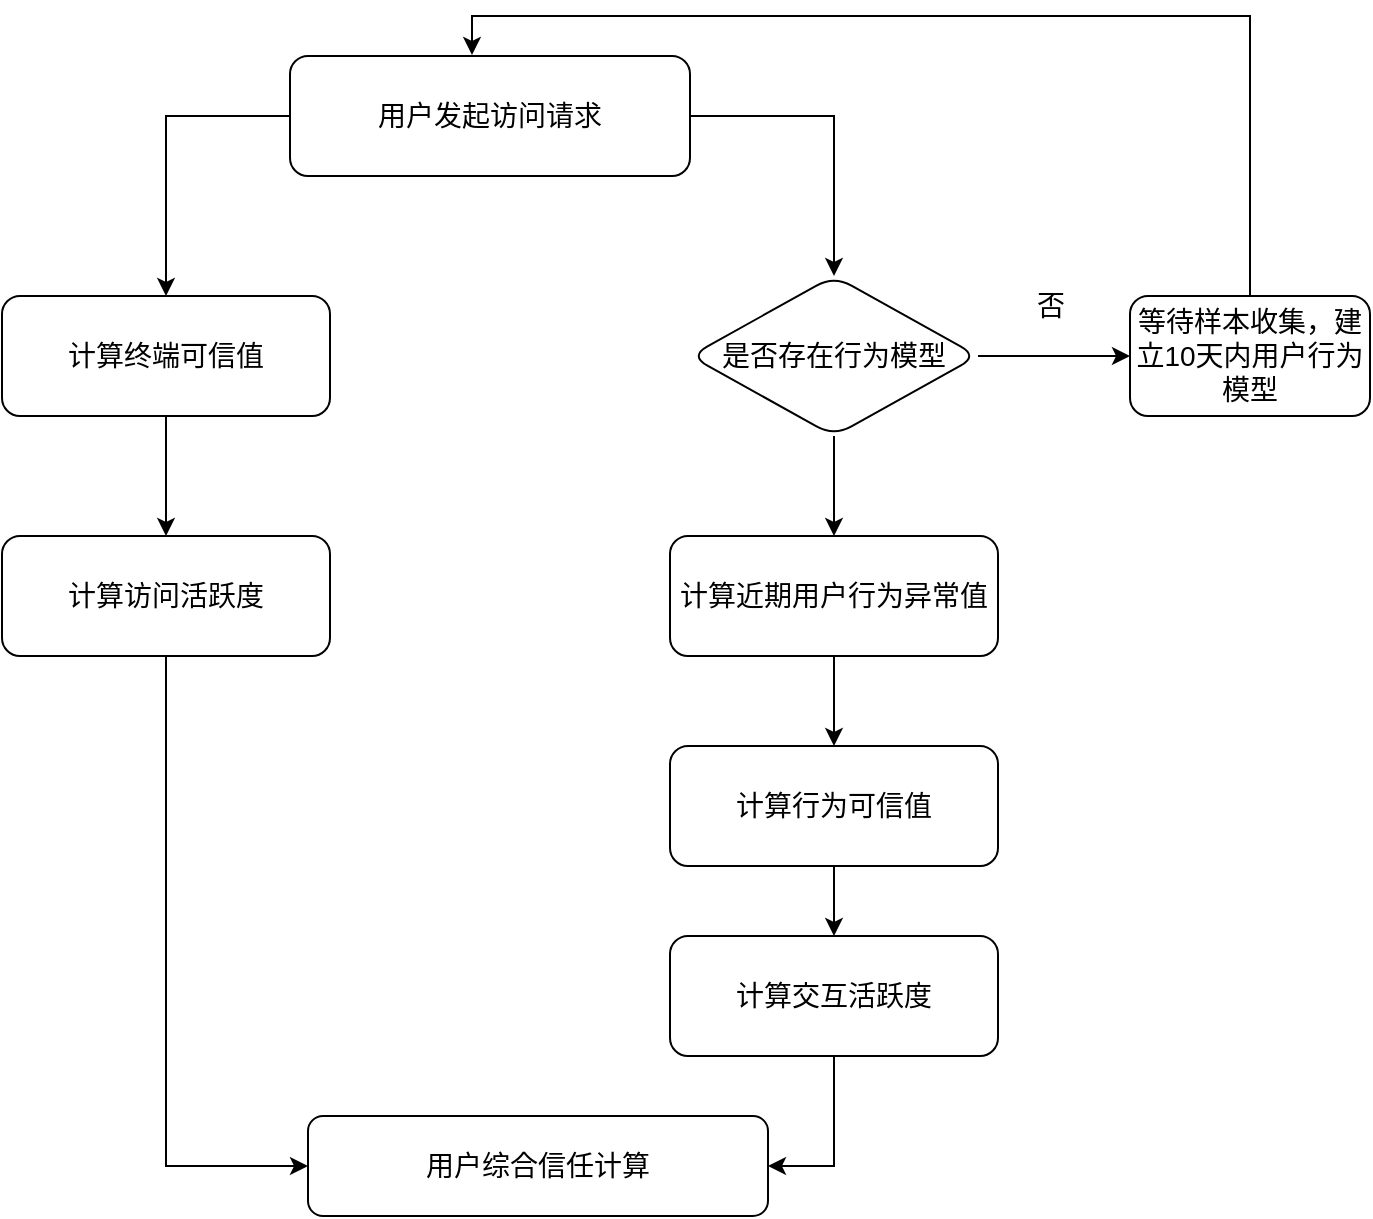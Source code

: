 <mxfile version="24.4.6" type="github">
  <diagram name="第 1 页" id="Z-73HVaenlI17Hd5q_95">
    <mxGraphModel dx="941" dy="479" grid="1" gridSize="10" guides="1" tooltips="1" connect="1" arrows="1" fold="1" page="1" pageScale="1" pageWidth="827" pageHeight="1169" math="0" shadow="0">
      <root>
        <mxCell id="0" />
        <mxCell id="1" parent="0" />
        <mxCell id="luoMHh0EGFbuEYLShBRK-7" style="edgeStyle=orthogonalEdgeStyle;rounded=0;orthogonalLoop=1;jettySize=auto;html=1;entryX=0.5;entryY=0;entryDx=0;entryDy=0;fontSize=14;" edge="1" parent="1" source="luoMHh0EGFbuEYLShBRK-1" target="luoMHh0EGFbuEYLShBRK-2">
          <mxGeometry relative="1" as="geometry">
            <Array as="points">
              <mxPoint x="228" y="240" />
            </Array>
          </mxGeometry>
        </mxCell>
        <mxCell id="luoMHh0EGFbuEYLShBRK-9" value="" style="edgeStyle=orthogonalEdgeStyle;rounded=0;orthogonalLoop=1;jettySize=auto;html=1;fontSize=14;" edge="1" parent="1" source="luoMHh0EGFbuEYLShBRK-1" target="luoMHh0EGFbuEYLShBRK-8">
          <mxGeometry relative="1" as="geometry">
            <Array as="points">
              <mxPoint x="562" y="240" />
            </Array>
          </mxGeometry>
        </mxCell>
        <mxCell id="luoMHh0EGFbuEYLShBRK-1" value="用户发起访问请求" style="rounded=1;whiteSpace=wrap;html=1;fontSize=14;" vertex="1" parent="1">
          <mxGeometry x="290" y="210" width="200" height="60" as="geometry" />
        </mxCell>
        <mxCell id="luoMHh0EGFbuEYLShBRK-18" value="" style="edgeStyle=orthogonalEdgeStyle;rounded=0;orthogonalLoop=1;jettySize=auto;html=1;fontSize=14;" edge="1" parent="1" source="luoMHh0EGFbuEYLShBRK-2" target="luoMHh0EGFbuEYLShBRK-17">
          <mxGeometry relative="1" as="geometry" />
        </mxCell>
        <mxCell id="luoMHh0EGFbuEYLShBRK-2" value="计算终端可信值" style="rounded=1;whiteSpace=wrap;html=1;fontSize=14;" vertex="1" parent="1">
          <mxGeometry x="146" y="330" width="164" height="60" as="geometry" />
        </mxCell>
        <mxCell id="luoMHh0EGFbuEYLShBRK-16" value="" style="edgeStyle=orthogonalEdgeStyle;rounded=0;orthogonalLoop=1;jettySize=auto;html=1;fontSize=14;" edge="1" parent="1" source="luoMHh0EGFbuEYLShBRK-3" target="luoMHh0EGFbuEYLShBRK-15">
          <mxGeometry relative="1" as="geometry" />
        </mxCell>
        <mxCell id="luoMHh0EGFbuEYLShBRK-3" value="计算近期用户行为异常值" style="rounded=1;whiteSpace=wrap;html=1;fontSize=14;" vertex="1" parent="1">
          <mxGeometry x="480" y="450" width="164" height="60" as="geometry" />
        </mxCell>
        <mxCell id="luoMHh0EGFbuEYLShBRK-11" value="" style="edgeStyle=orthogonalEdgeStyle;rounded=0;orthogonalLoop=1;jettySize=auto;html=1;fontSize=14;" edge="1" parent="1" source="luoMHh0EGFbuEYLShBRK-8" target="luoMHh0EGFbuEYLShBRK-10">
          <mxGeometry relative="1" as="geometry" />
        </mxCell>
        <mxCell id="luoMHh0EGFbuEYLShBRK-14" value="" style="edgeStyle=orthogonalEdgeStyle;rounded=0;orthogonalLoop=1;jettySize=auto;html=1;fontSize=14;" edge="1" parent="1" source="luoMHh0EGFbuEYLShBRK-8" target="luoMHh0EGFbuEYLShBRK-3">
          <mxGeometry relative="1" as="geometry" />
        </mxCell>
        <mxCell id="luoMHh0EGFbuEYLShBRK-8" value="是否存在行为模型" style="rhombus;whiteSpace=wrap;html=1;rounded=1;fontSize=14;" vertex="1" parent="1">
          <mxGeometry x="490" y="320" width="144" height="80" as="geometry" />
        </mxCell>
        <mxCell id="luoMHh0EGFbuEYLShBRK-10" value="等待样本收集，建立10天内用户行为模型" style="whiteSpace=wrap;html=1;rounded=1;fontSize=14;" vertex="1" parent="1">
          <mxGeometry x="710" y="330" width="120" height="60" as="geometry" />
        </mxCell>
        <mxCell id="luoMHh0EGFbuEYLShBRK-12" value="否" style="text;html=1;align=center;verticalAlign=middle;resizable=0;points=[];autosize=1;strokeColor=none;fillColor=none;fontSize=14;" vertex="1" parent="1">
          <mxGeometry x="650" y="320" width="40" height="30" as="geometry" />
        </mxCell>
        <mxCell id="luoMHh0EGFbuEYLShBRK-20" value="" style="edgeStyle=orthogonalEdgeStyle;rounded=0;orthogonalLoop=1;jettySize=auto;html=1;fontSize=14;" edge="1" parent="1" source="luoMHh0EGFbuEYLShBRK-15" target="luoMHh0EGFbuEYLShBRK-19">
          <mxGeometry relative="1" as="geometry" />
        </mxCell>
        <mxCell id="luoMHh0EGFbuEYLShBRK-15" value="计算行为可信值" style="rounded=1;whiteSpace=wrap;html=1;fontSize=14;" vertex="1" parent="1">
          <mxGeometry x="480" y="555" width="164" height="60" as="geometry" />
        </mxCell>
        <mxCell id="luoMHh0EGFbuEYLShBRK-24" style="edgeStyle=orthogonalEdgeStyle;rounded=0;orthogonalLoop=1;jettySize=auto;html=1;entryX=0;entryY=0.5;entryDx=0;entryDy=0;fontSize=14;" edge="1" parent="1" source="luoMHh0EGFbuEYLShBRK-17" target="luoMHh0EGFbuEYLShBRK-22">
          <mxGeometry relative="1" as="geometry" />
        </mxCell>
        <mxCell id="luoMHh0EGFbuEYLShBRK-17" value="计算访问活跃度" style="rounded=1;whiteSpace=wrap;html=1;fontSize=14;" vertex="1" parent="1">
          <mxGeometry x="146" y="450" width="164" height="60" as="geometry" />
        </mxCell>
        <mxCell id="luoMHh0EGFbuEYLShBRK-23" style="edgeStyle=orthogonalEdgeStyle;rounded=0;orthogonalLoop=1;jettySize=auto;html=1;entryX=1;entryY=0.5;entryDx=0;entryDy=0;fontSize=14;" edge="1" parent="1" source="luoMHh0EGFbuEYLShBRK-19" target="luoMHh0EGFbuEYLShBRK-22">
          <mxGeometry relative="1" as="geometry" />
        </mxCell>
        <mxCell id="luoMHh0EGFbuEYLShBRK-19" value="计算交互活跃度" style="rounded=1;whiteSpace=wrap;html=1;fontSize=14;" vertex="1" parent="1">
          <mxGeometry x="480" y="650" width="164" height="60" as="geometry" />
        </mxCell>
        <mxCell id="luoMHh0EGFbuEYLShBRK-21" style="edgeStyle=orthogonalEdgeStyle;rounded=0;orthogonalLoop=1;jettySize=auto;html=1;entryX=0.455;entryY=-0.009;entryDx=0;entryDy=0;entryPerimeter=0;fontSize=14;" edge="1" parent="1" source="luoMHh0EGFbuEYLShBRK-10" target="luoMHh0EGFbuEYLShBRK-1">
          <mxGeometry relative="1" as="geometry">
            <Array as="points">
              <mxPoint x="770" y="190" />
              <mxPoint x="381" y="190" />
            </Array>
          </mxGeometry>
        </mxCell>
        <mxCell id="luoMHh0EGFbuEYLShBRK-22" value="用户综合信任计算" style="rounded=1;whiteSpace=wrap;html=1;fontSize=14;" vertex="1" parent="1">
          <mxGeometry x="299" y="740" width="230" height="50" as="geometry" />
        </mxCell>
      </root>
    </mxGraphModel>
  </diagram>
</mxfile>
